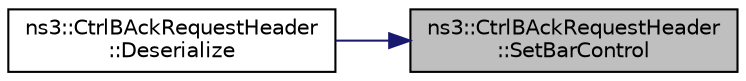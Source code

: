 digraph "ns3::CtrlBAckRequestHeader::SetBarControl"
{
 // LATEX_PDF_SIZE
  edge [fontname="Helvetica",fontsize="10",labelfontname="Helvetica",labelfontsize="10"];
  node [fontname="Helvetica",fontsize="10",shape=record];
  rankdir="RL";
  Node1 [label="ns3::CtrlBAckRequestHeader\l::SetBarControl",height=0.2,width=0.4,color="black", fillcolor="grey75", style="filled", fontcolor="black",tooltip="Set the Block Ack control."];
  Node1 -> Node2 [dir="back",color="midnightblue",fontsize="10",style="solid",fontname="Helvetica"];
  Node2 [label="ns3::CtrlBAckRequestHeader\l::Deserialize",height=0.2,width=0.4,color="black", fillcolor="white", style="filled",URL="$classns3_1_1_ctrl_b_ack_request_header.html#a3a09d762665b8928b3457e6c0e67ad82",tooltip=" "];
}
